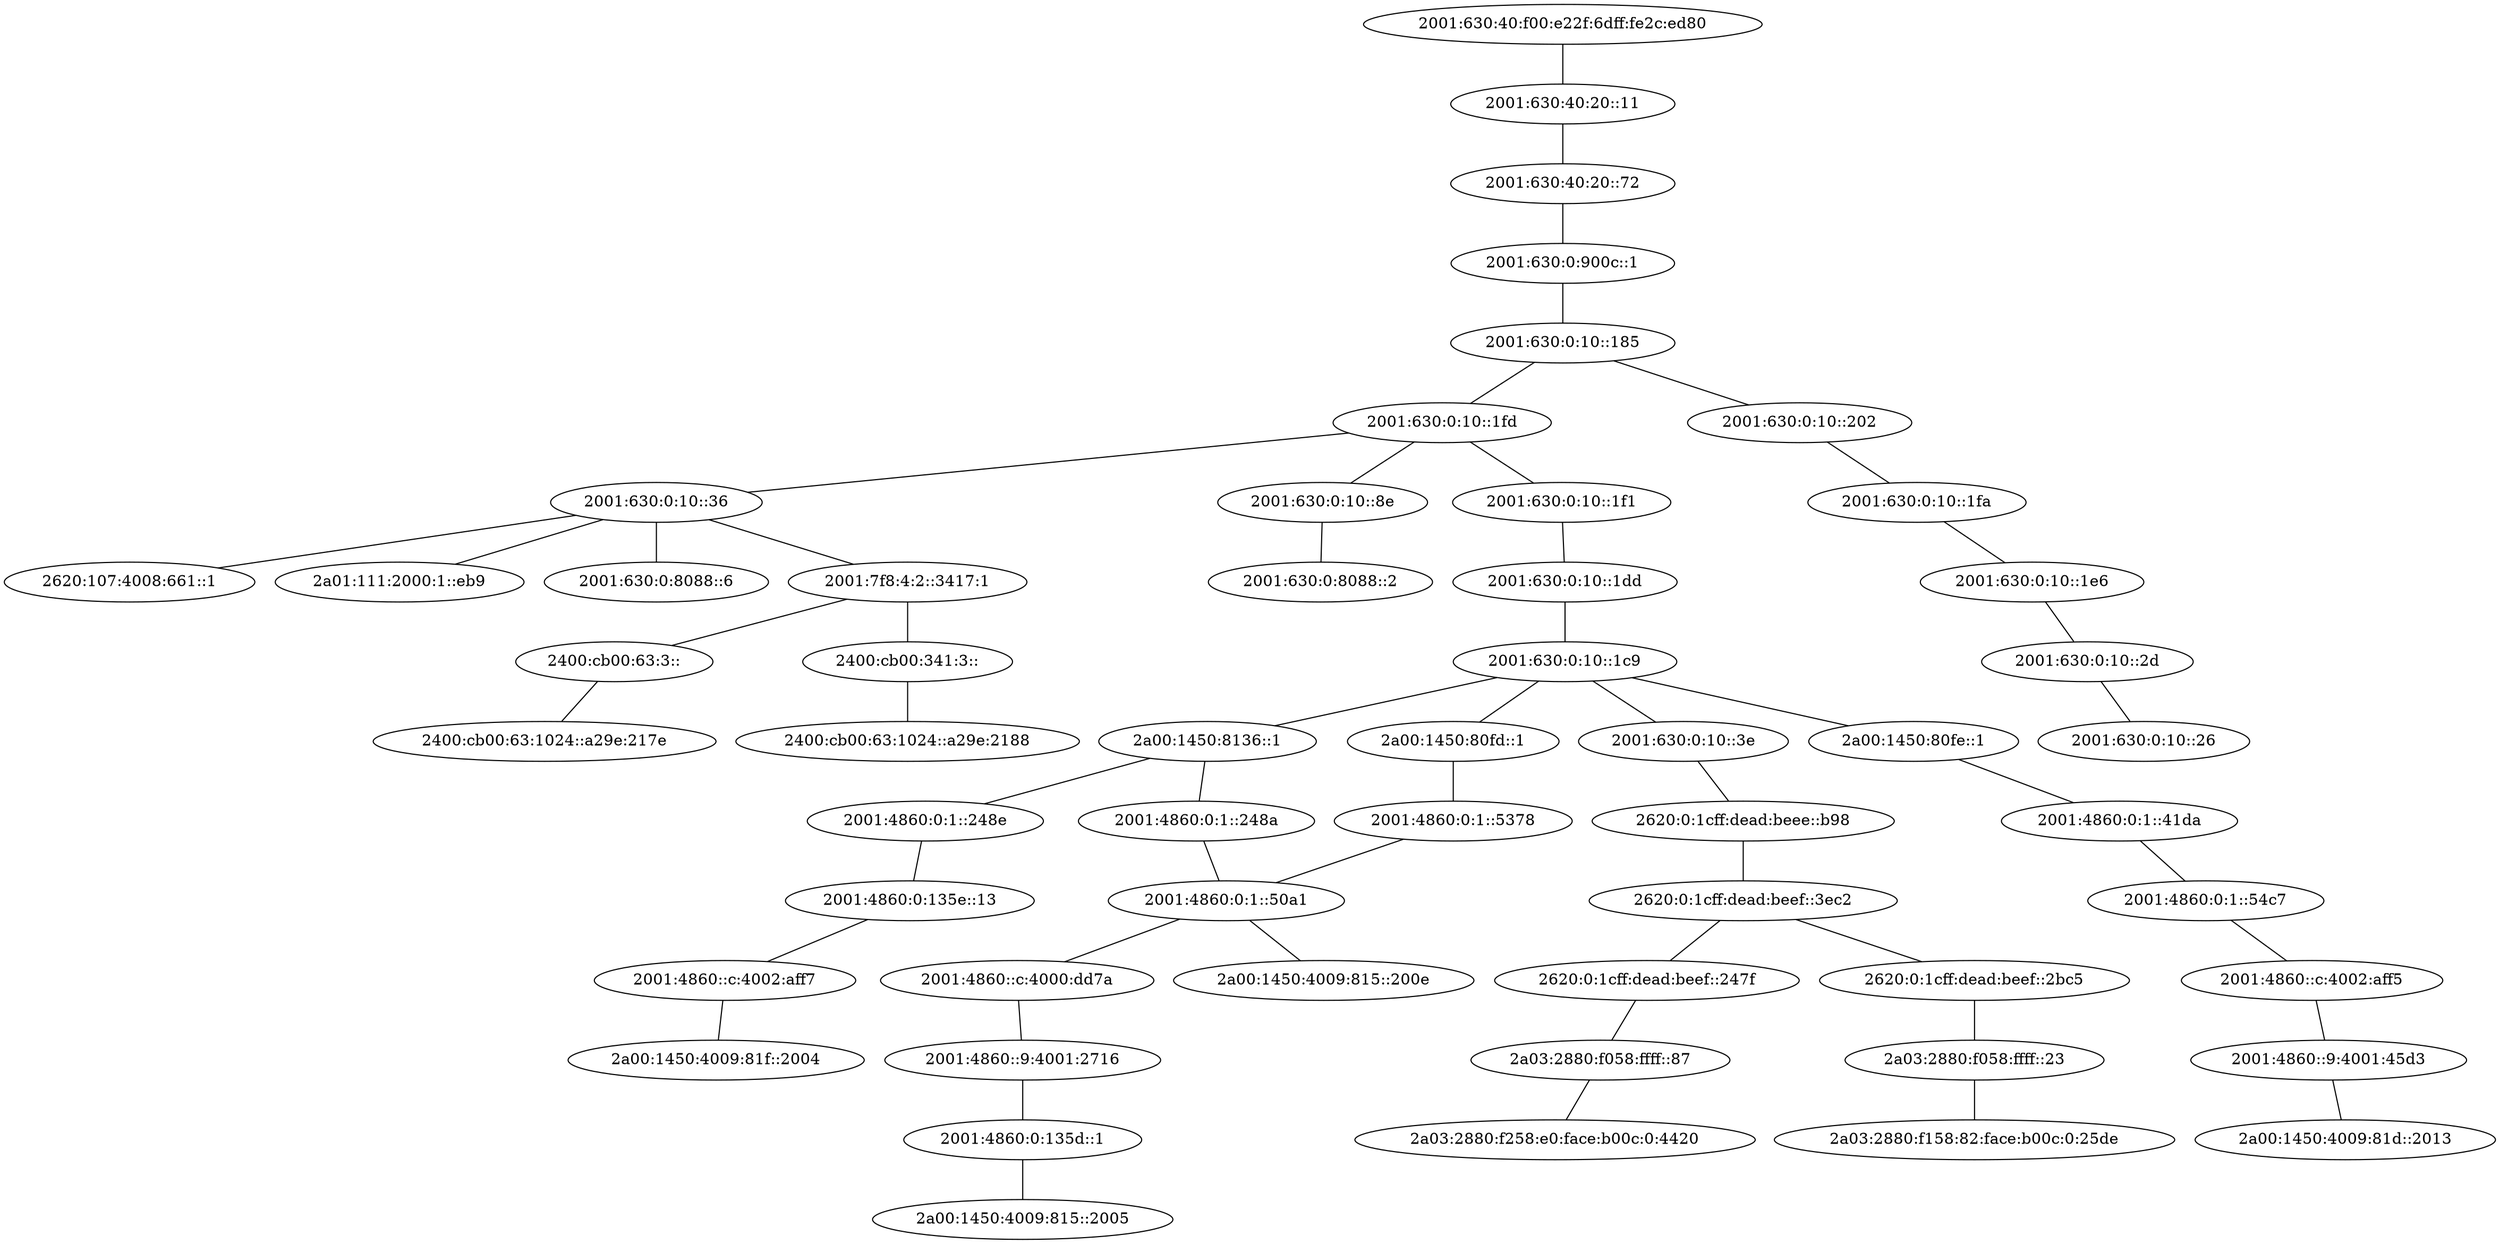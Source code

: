 graph routertopology{
"2001:4860:0:1::248a"  --  "2001:4860:0:1::50a1"
"2001:4860:0:1::248e"  --  "2001:4860:0:135e::13"
"2001:4860:0:135d::1"  --  "2a00:1450:4009:815::2005"
"2001:4860:0:135e::13"  --  "2001:4860::c:4002:aff7"
"2001:4860:0:1::41da"  --  "2001:4860:0:1::54c7"
"2001:4860:0:1::50a1"  --  "2001:4860::c:4000:dd7a"
"2001:4860:0:1::50a1"  --  "2a00:1450:4009:815::200e"
"2001:4860:0:1::5378"  --  "2001:4860:0:1::50a1"
"2001:4860:0:1::54c7"  --  "2001:4860::c:4002:aff5"
"2001:4860::9:4001:2716"  --  "2001:4860:0:135d::1"
"2001:4860::9:4001:45d3"  --  "2a00:1450:4009:81d::2013"
"2001:4860::c:4000:dd7a"  --  "2001:4860::9:4001:2716"
"2001:4860::c:4002:aff5"  --  "2001:4860::9:4001:45d3"
"2001:4860::c:4002:aff7"  --  "2a00:1450:4009:81f::2004"
"2001:630:0:10::185"  --  "2001:630:0:10::1fd"
"2001:630:0:10::185"  --  "2001:630:0:10::202"
"2001:630:0:10::1c9"  --  "2001:630:0:10::3e"
"2001:630:0:10::1c9"  --  "2a00:1450:80fd::1"
"2001:630:0:10::1c9"  --  "2a00:1450:80fe::1"
"2001:630:0:10::1c9"  --  "2a00:1450:8136::1"
"2001:630:0:10::1dd"  --  "2001:630:0:10::1c9"
"2001:630:0:10::1e6"  --  "2001:630:0:10::2d"
"2001:630:0:10::1f1"  --  "2001:630:0:10::1dd"
"2001:630:0:10::1fa"  --  "2001:630:0:10::1e6"
"2001:630:0:10::1fd"  --  "2001:630:0:10::1f1"
"2001:630:0:10::1fd"  --  "2001:630:0:10::36"
"2001:630:0:10::1fd"  --  "2001:630:0:10::8e"
"2001:630:0:10::202"  --  "2001:630:0:10::1fa"
"2001:630:0:10::2d"  --  "2001:630:0:10::26"
"2001:630:0:10::36"  --  "2001:630:0:8088::6"
"2001:630:0:10::36"  --  "2001:7f8:4:2::3417:1"
"2001:630:0:10::36"  --  "2620:107:4008:661::1"
"2001:630:0:10::36"  --  "2a01:111:2000:1::eb9"
"2001:630:0:10::3e"  --  "2620:0:1cff:dead:beee::b98"
"2001:630:0:10::8e"  --  "2001:630:0:8088::2"
"2001:630:0:900c::1"  --  "2001:630:0:10::185"
"2001:630:40:20::11"  --  "2001:630:40:20::72"
"2001:630:40:20::72"  --  "2001:630:0:900c::1"
"2001:630:40:f00:e22f:6dff:fe2c:ed80"  --  "2001:630:40:20::11"
"2001:7f8:4:2::3417:1"  --  "2400:cb00:341:3::"
"2001:7f8:4:2::3417:1"  --  "2400:cb00:63:3::"
"2400:cb00:341:3::"  --  "2400:cb00:63:1024::a29e:2188"
"2400:cb00:63:3::"  --  "2400:cb00:63:1024::a29e:217e"
"2620:0:1cff:dead:beee::b98"  --  "2620:0:1cff:dead:beef::3ec2"
"2620:0:1cff:dead:beef::247f"  --  "2a03:2880:f058:ffff::87"
"2620:0:1cff:dead:beef::2bc5"  --  "2a03:2880:f058:ffff::23"
"2620:0:1cff:dead:beef::3ec2"  --  "2620:0:1cff:dead:beef::247f"
"2620:0:1cff:dead:beef::3ec2"  --  "2620:0:1cff:dead:beef::2bc5"
"2a00:1450:80fd::1"  --  "2001:4860:0:1::5378"
"2a00:1450:80fe::1"  --  "2001:4860:0:1::41da"
"2a00:1450:8136::1"  --  "2001:4860:0:1::248a"
"2a00:1450:8136::1"  --  "2001:4860:0:1::248e"
"2a03:2880:f058:ffff::23"  --  "2a03:2880:f158:82:face:b00c:0:25de"
"2a03:2880:f058:ffff::87"  --  "2a03:2880:f258:e0:face:b00c:0:4420"
}
